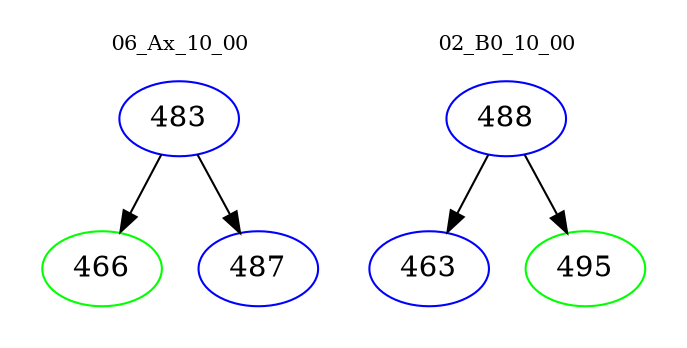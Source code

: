 digraph{
subgraph cluster_0 {
color = white
label = "06_Ax_10_00";
fontsize=10;
T0_483 [label="483", color="blue"]
T0_483 -> T0_466 [color="black"]
T0_466 [label="466", color="green"]
T0_483 -> T0_487 [color="black"]
T0_487 [label="487", color="blue"]
}
subgraph cluster_1 {
color = white
label = "02_B0_10_00";
fontsize=10;
T1_488 [label="488", color="blue"]
T1_488 -> T1_463 [color="black"]
T1_463 [label="463", color="blue"]
T1_488 -> T1_495 [color="black"]
T1_495 [label="495", color="green"]
}
}
